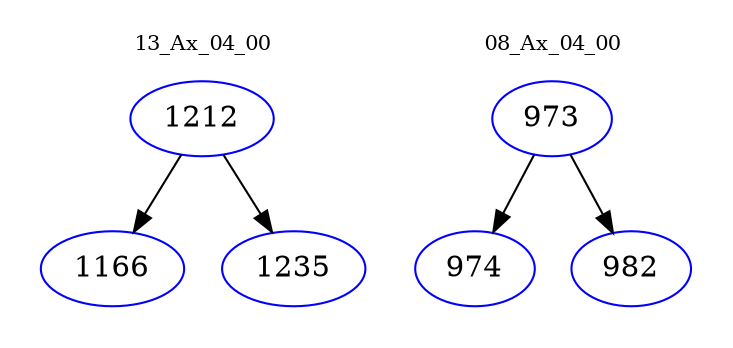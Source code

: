 digraph{
subgraph cluster_0 {
color = white
label = "13_Ax_04_00";
fontsize=10;
T0_1212 [label="1212", color="blue"]
T0_1212 -> T0_1166 [color="black"]
T0_1166 [label="1166", color="blue"]
T0_1212 -> T0_1235 [color="black"]
T0_1235 [label="1235", color="blue"]
}
subgraph cluster_1 {
color = white
label = "08_Ax_04_00";
fontsize=10;
T1_973 [label="973", color="blue"]
T1_973 -> T1_974 [color="black"]
T1_974 [label="974", color="blue"]
T1_973 -> T1_982 [color="black"]
T1_982 [label="982", color="blue"]
}
}

